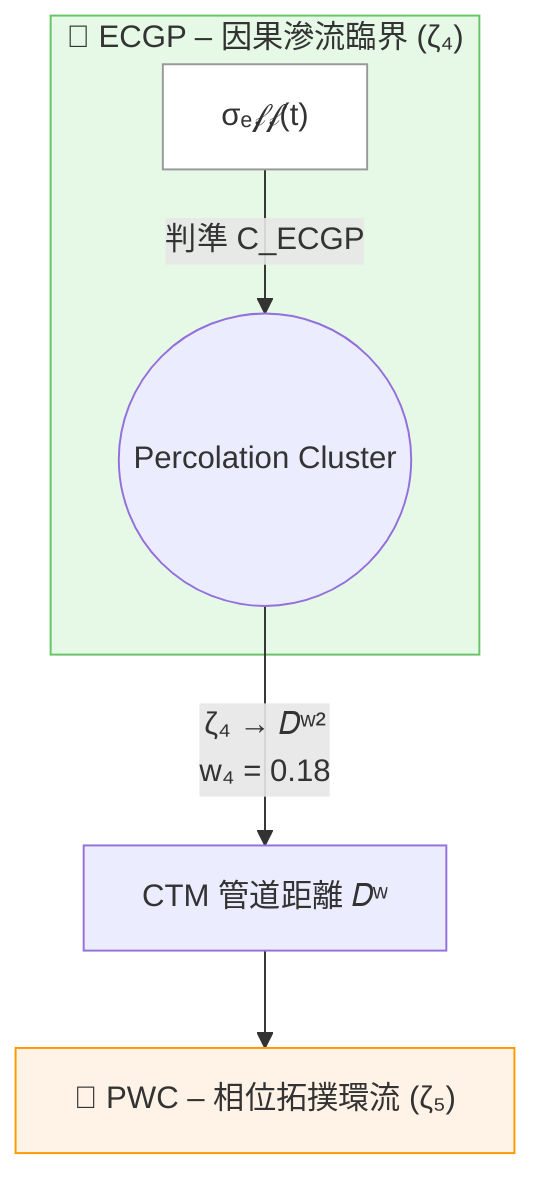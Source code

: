 flowchart TD
  %% Core subgraph for this key
  subgraph ECGP["🔑 ECGP – 因果滲流臨界 (ζ₄)"]
    S["σₑ𝒻𝒻(t)"]:::state -->|判準 C_ECGP| PC((Percolation Cluster))
  end

  %% Mapping from percolation cluster to CTM distance
  PC -->|"ζ₄ → 𝐷ʷ²<br/>w₄ = 0.18"| CTM[CTM 管道距離 𝐷ʷ]

  %% Forward link to next key in the pipeline
  CTM --> PWC["🔑 PWC – 相位拓撲環流 (ζ₅)"]

  %% Aesthetics
  style ECGP fill:#e6f9e6,stroke:#66c366
  style PWC fill:#fff2e6,stroke:#ff9900
  classDef state fill:#ffffff,stroke:#999999